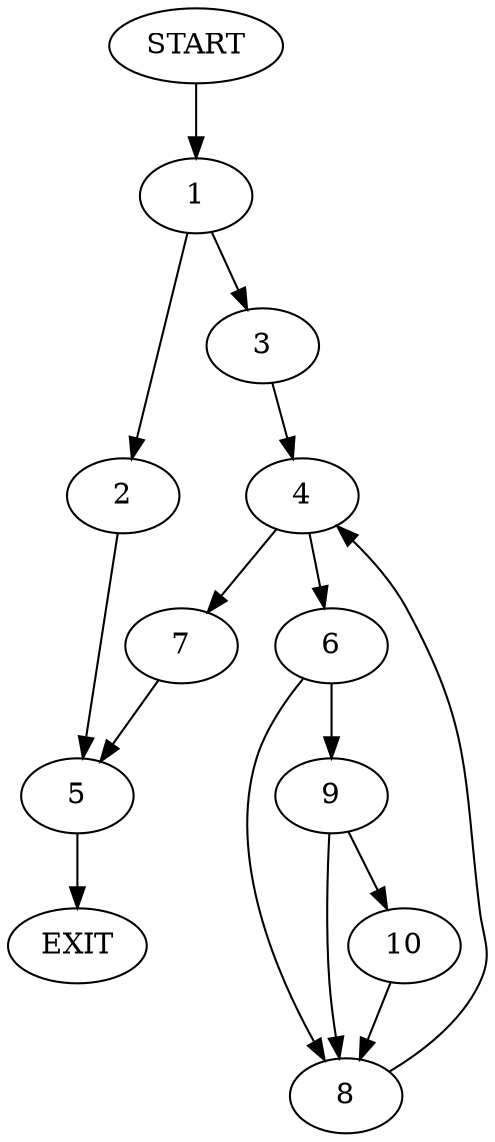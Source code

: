 digraph {
0 [label="START"]
11 [label="EXIT"]
0 -> 1
1 -> 2
1 -> 3
3 -> 4
2 -> 5
4 -> 6
4 -> 7
6 -> 8
6 -> 9
7 -> 5
8 -> 4
9 -> 10
9 -> 8
10 -> 8
5 -> 11
}

